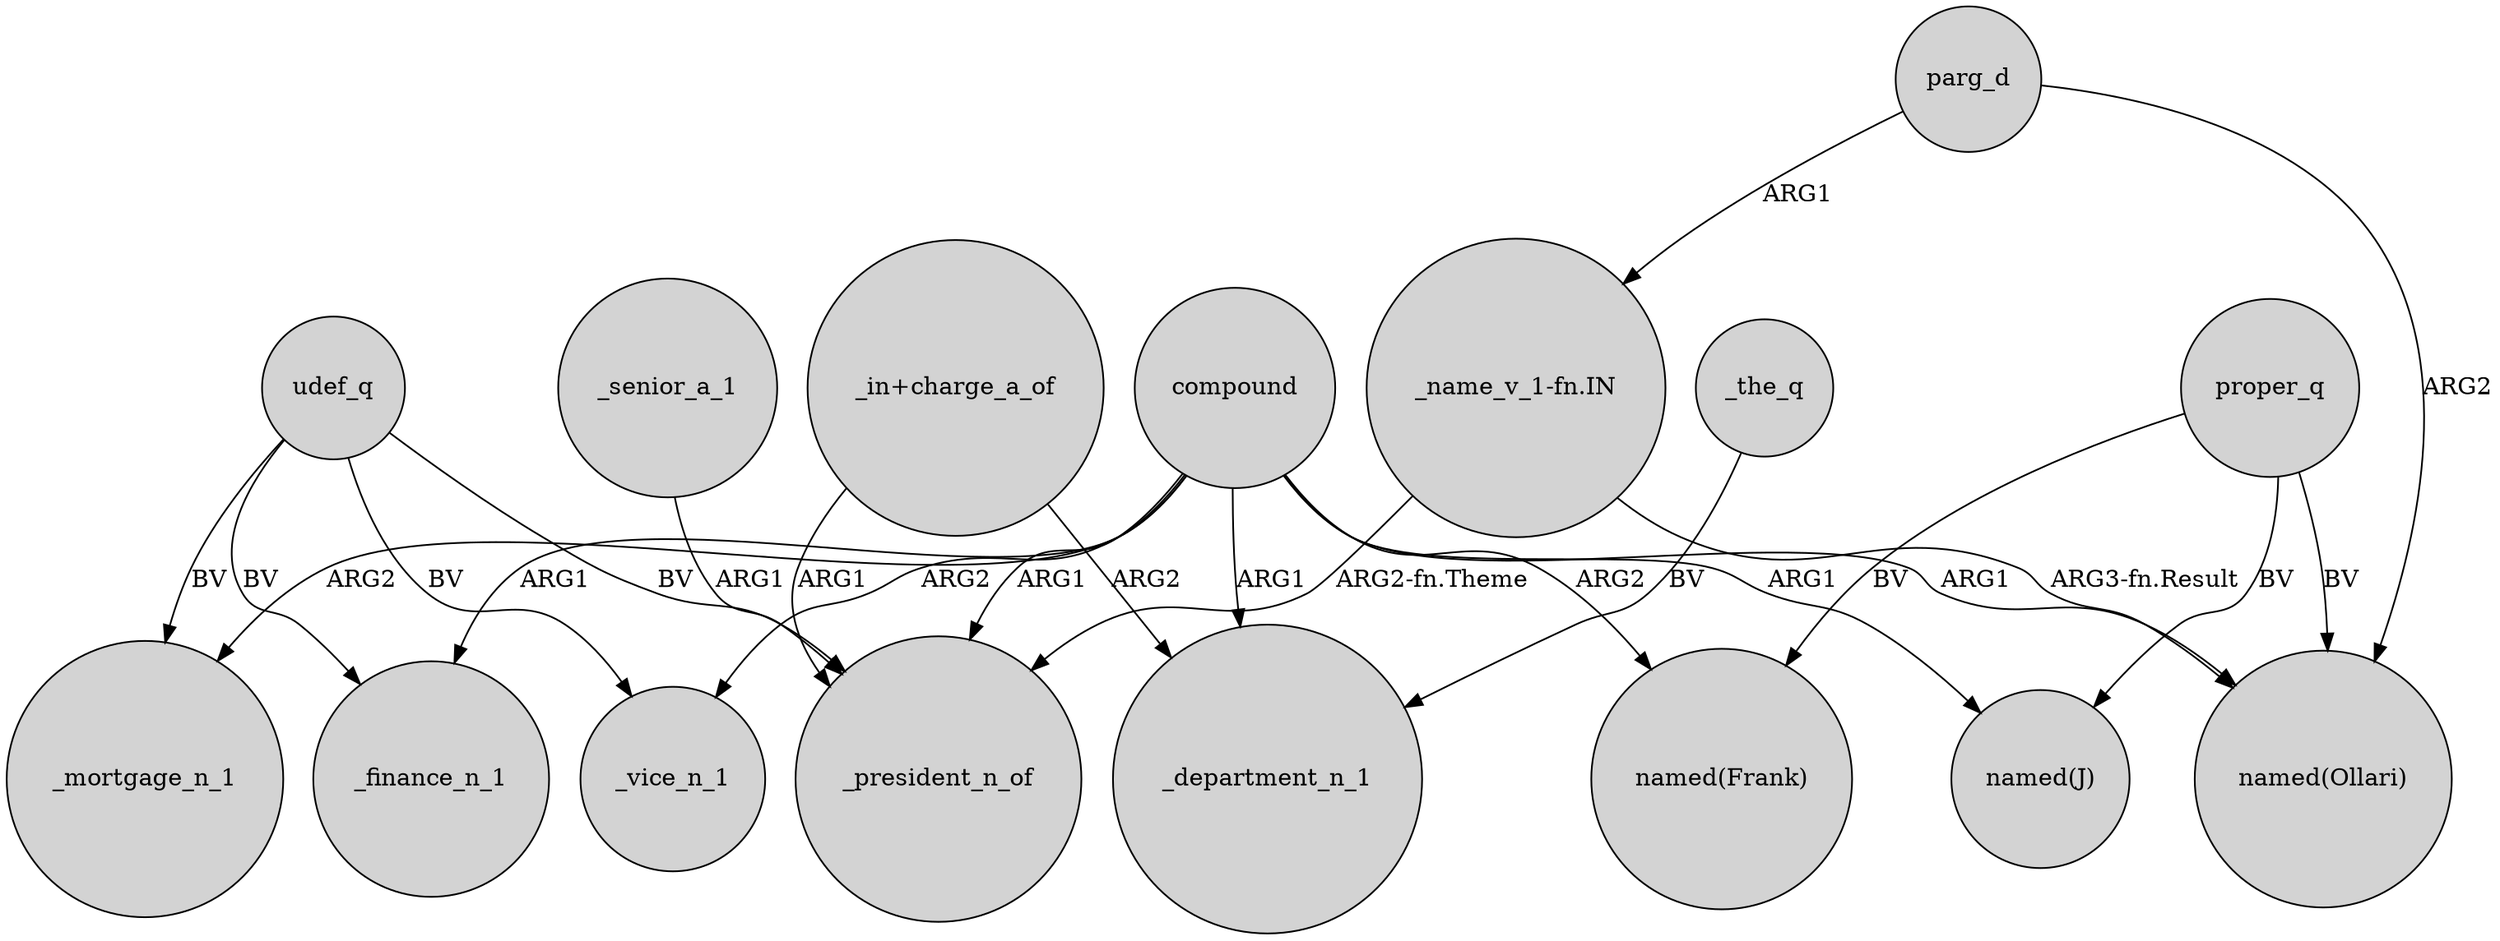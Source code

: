 digraph {
	node [shape=circle style=filled]
	compound -> _vice_n_1 [label=ARG2]
	udef_q -> _mortgage_n_1 [label=BV]
	udef_q -> _finance_n_1 [label=BV]
	"_in+charge_a_of" -> _department_n_1 [label=ARG2]
	parg_d -> "named(Ollari)" [label=ARG2]
	"_in+charge_a_of" -> _president_n_of [label=ARG1]
	compound -> _mortgage_n_1 [label=ARG2]
	proper_q -> "named(J)" [label=BV]
	compound -> _department_n_1 [label=ARG1]
	_senior_a_1 -> _president_n_of [label=ARG1]
	udef_q -> _vice_n_1 [label=BV]
	_the_q -> _department_n_1 [label=BV]
	"_name_v_1-fn.IN" -> _president_n_of [label="ARG2-fn.Theme"]
	"_name_v_1-fn.IN" -> "named(Ollari)" [label="ARG3-fn.Result"]
	compound -> _president_n_of [label=ARG1]
	udef_q -> _president_n_of [label=BV]
	compound -> "named(Ollari)" [label=ARG1]
	compound -> _finance_n_1 [label=ARG1]
	compound -> "named(Frank)" [label=ARG2]
	parg_d -> "_name_v_1-fn.IN" [label=ARG1]
	proper_q -> "named(Ollari)" [label=BV]
	proper_q -> "named(Frank)" [label=BV]
	compound -> "named(J)" [label=ARG1]
}
